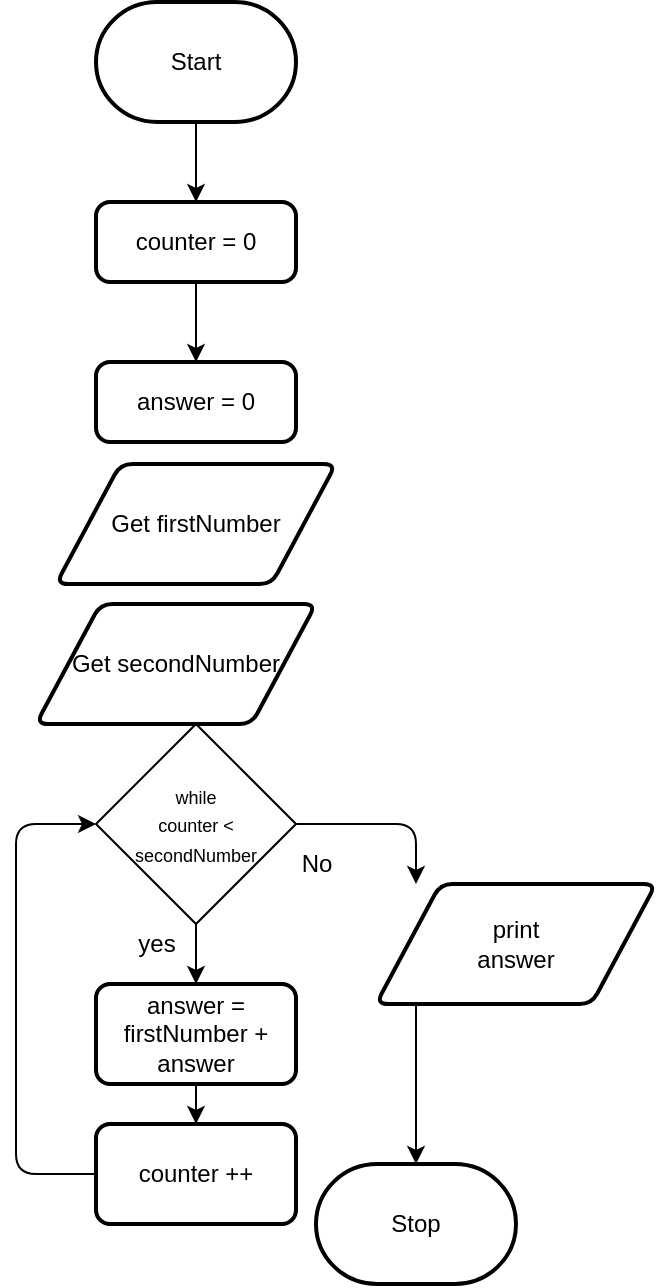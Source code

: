 <mxfile>
    <diagram id="GInHtZuMB5CcCfA9ihm7" name="Page-1">
        <mxGraphModel dx="908" dy="661" grid="1" gridSize="10" guides="1" tooltips="1" connect="1" arrows="1" fold="1" page="1" pageScale="1" pageWidth="850" pageHeight="1100" math="0" shadow="0">
            <root>
                <mxCell id="0"/>
                <mxCell id="1" parent="0"/>
                <mxCell id="7" style="edgeStyle=none;html=1;entryX=0.5;entryY=0;entryDx=0;entryDy=0;" parent="1" source="2" target="22" edge="1">
                    <mxGeometry relative="1" as="geometry">
                        <mxPoint x="350" y="109" as="targetPoint"/>
                    </mxGeometry>
                </mxCell>
                <mxCell id="2" value="Start" style="strokeWidth=2;html=1;shape=mxgraph.flowchart.terminator;whiteSpace=wrap;" parent="1" vertex="1">
                    <mxGeometry x="300" y="89" width="100" height="60" as="geometry"/>
                </mxCell>
                <mxCell id="6" value="Stop" style="strokeWidth=2;html=1;shape=mxgraph.flowchart.terminator;whiteSpace=wrap;" parent="1" vertex="1">
                    <mxGeometry x="410" y="670" width="100" height="60" as="geometry"/>
                </mxCell>
                <mxCell id="15" style="edgeStyle=none;html=1;entryX=0.5;entryY=0;entryDx=0;entryDy=0;" parent="1" source="11" target="13" edge="1">
                    <mxGeometry relative="1" as="geometry">
                        <Array as="points"/>
                        <mxPoint x="350" y="570" as="targetPoint"/>
                    </mxGeometry>
                </mxCell>
                <mxCell id="19" style="edgeStyle=none;html=1;entryX=0.5;entryY=0;entryDx=0;entryDy=0;" parent="1" source="11" edge="1">
                    <mxGeometry relative="1" as="geometry">
                        <Array as="points">
                            <mxPoint x="460" y="500"/>
                        </Array>
                        <mxPoint x="460" y="530" as="targetPoint"/>
                    </mxGeometry>
                </mxCell>
                <mxCell id="11" value="&lt;font style=&quot;font-size: 9px&quot;&gt;while&lt;br&gt;counter &amp;lt;&lt;br&gt;secondNumber&lt;br&gt;&lt;/font&gt;" style="rhombus;whiteSpace=wrap;html=1;" parent="1" vertex="1">
                    <mxGeometry x="300" y="450" width="100" height="100" as="geometry"/>
                </mxCell>
                <mxCell id="27" style="edgeStyle=none;html=1;entryX=0.5;entryY=0;entryDx=0;entryDy=0;" edge="1" parent="1" source="13" target="26">
                    <mxGeometry relative="1" as="geometry"/>
                </mxCell>
                <mxCell id="13" value="answer = firstNumber +&lt;br&gt;answer" style="rounded=1;whiteSpace=wrap;html=1;absoluteArcSize=1;arcSize=14;strokeWidth=2;" parent="1" vertex="1">
                    <mxGeometry x="300" y="580" width="100" height="50" as="geometry"/>
                </mxCell>
                <mxCell id="25" style="edgeStyle=none;html=1;" edge="1" parent="1" target="6">
                    <mxGeometry relative="1" as="geometry">
                        <mxPoint x="460" y="590" as="sourcePoint"/>
                    </mxGeometry>
                </mxCell>
                <mxCell id="24" style="edgeStyle=none;html=1;" edge="1" parent="1" source="22" target="23">
                    <mxGeometry relative="1" as="geometry"/>
                </mxCell>
                <mxCell id="22" value="counter = 0" style="rounded=1;whiteSpace=wrap;html=1;absoluteArcSize=1;arcSize=14;strokeWidth=2;" vertex="1" parent="1">
                    <mxGeometry x="300" y="189" width="100" height="40" as="geometry"/>
                </mxCell>
                <mxCell id="23" value="answer = 0" style="rounded=1;whiteSpace=wrap;html=1;absoluteArcSize=1;arcSize=14;strokeWidth=2;" vertex="1" parent="1">
                    <mxGeometry x="300" y="269" width="100" height="40" as="geometry"/>
                </mxCell>
                <mxCell id="28" style="edgeStyle=none;html=1;entryX=0;entryY=0.5;entryDx=0;entryDy=0;" edge="1" parent="1" source="26" target="11">
                    <mxGeometry relative="1" as="geometry">
                        <Array as="points">
                            <mxPoint x="260" y="675"/>
                            <mxPoint x="260" y="500"/>
                        </Array>
                    </mxGeometry>
                </mxCell>
                <mxCell id="26" value="counter ++" style="rounded=1;whiteSpace=wrap;html=1;absoluteArcSize=1;arcSize=14;strokeWidth=2;" vertex="1" parent="1">
                    <mxGeometry x="300" y="650" width="100" height="50" as="geometry"/>
                </mxCell>
                <mxCell id="30" value="Get firstNumber" style="shape=parallelogram;html=1;strokeWidth=2;perimeter=parallelogramPerimeter;whiteSpace=wrap;rounded=1;arcSize=12;size=0.23;" vertex="1" parent="1">
                    <mxGeometry x="280" y="320" width="140" height="60" as="geometry"/>
                </mxCell>
                <mxCell id="31" value="Get secondNumber" style="shape=parallelogram;html=1;strokeWidth=2;perimeter=parallelogramPerimeter;whiteSpace=wrap;rounded=1;arcSize=12;size=0.23;" vertex="1" parent="1">
                    <mxGeometry x="270" y="390" width="140" height="60" as="geometry"/>
                </mxCell>
                <mxCell id="32" value="yes" style="text;html=1;align=center;verticalAlign=middle;resizable=0;points=[];autosize=1;strokeColor=none;fillColor=none;" vertex="1" parent="1">
                    <mxGeometry x="315" y="550" width="30" height="20" as="geometry"/>
                </mxCell>
                <mxCell id="33" value="No" style="text;html=1;align=center;verticalAlign=middle;resizable=0;points=[];autosize=1;strokeColor=none;fillColor=none;" vertex="1" parent="1">
                    <mxGeometry x="395" y="510" width="30" height="20" as="geometry"/>
                </mxCell>
                <mxCell id="34" value="print&lt;br&gt;answer" style="shape=parallelogram;html=1;strokeWidth=2;perimeter=parallelogramPerimeter;whiteSpace=wrap;rounded=1;arcSize=12;size=0.23;" vertex="1" parent="1">
                    <mxGeometry x="440" y="530" width="140" height="60" as="geometry"/>
                </mxCell>
            </root>
        </mxGraphModel>
    </diagram>
</mxfile>